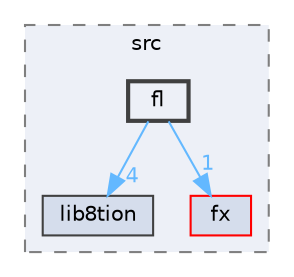 digraph "FastLED/FastLED/src/fl"
{
 // LATEX_PDF_SIZE
  bgcolor="transparent";
  edge [fontname=Helvetica,fontsize=10,labelfontname=Helvetica,labelfontsize=10];
  node [fontname=Helvetica,fontsize=10,shape=box,height=0.2,width=0.4];
  compound=true
  subgraph clusterdir_e6a3de723047763e6a27a3cab040759e {
    graph [ bgcolor="#edf0f7", pencolor="grey50", label="src", fontname=Helvetica,fontsize=10 style="filled,dashed", URL="dir_e6a3de723047763e6a27a3cab040759e.html",tooltip=""]
  dir_353c392b00d368a619ba08871c7fd890 [label="lib8tion", fillcolor="#d5ddec", color="grey25", style="filled", URL="dir_353c392b00d368a619ba08871c7fd890.html",tooltip=""];
  dir_99eb7f655d62c348ff4cdeb2c56de408 [label="fx", fillcolor="#d5ddec", color="red", style="filled", URL="dir_99eb7f655d62c348ff4cdeb2c56de408.html",tooltip=""];
  dir_3d3ed669f2fdf2afe9a87d719975d69a [label="fl", fillcolor="#edf0f7", color="grey25", style="filled,bold", URL="dir_3d3ed669f2fdf2afe9a87d719975d69a.html",tooltip=""];
  }
  dir_3d3ed669f2fdf2afe9a87d719975d69a->dir_353c392b00d368a619ba08871c7fd890 [headlabel="4", labeldistance=1.5 headhref="dir_000029_000048.html" href="dir_000029_000048.html" color="steelblue1" fontcolor="steelblue1"];
  dir_3d3ed669f2fdf2afe9a87d719975d69a->dir_99eb7f655d62c348ff4cdeb2c56de408 [headlabel="1", labeldistance=1.5 headhref="dir_000029_000030.html" href="dir_000029_000030.html" color="steelblue1" fontcolor="steelblue1"];
}
